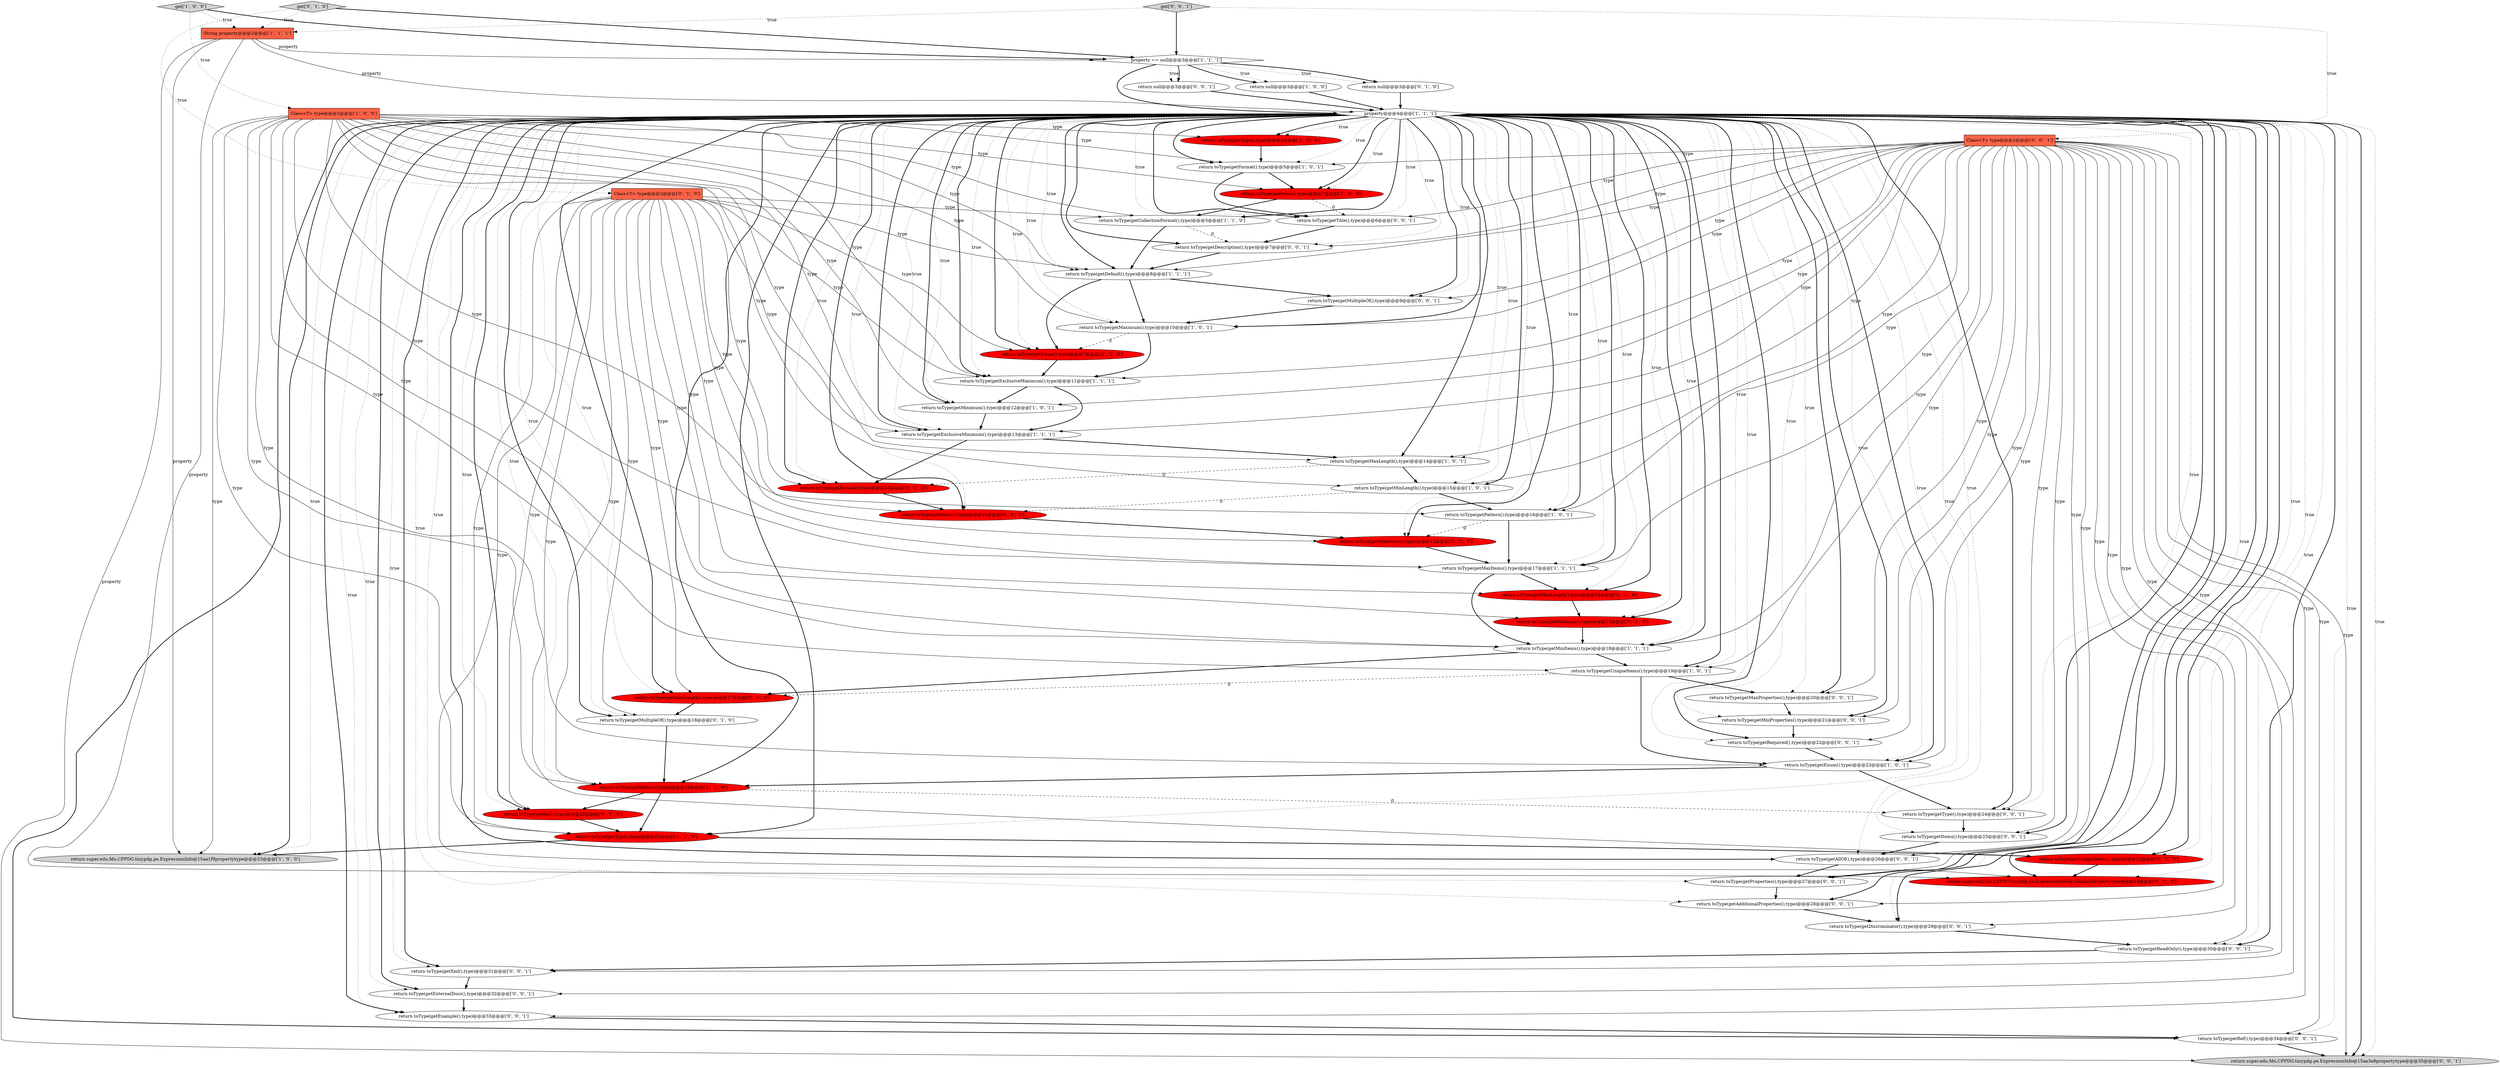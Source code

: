digraph {
28 [style = filled, label = "return toType(getMultipleOf(),type)@@@18@@@['0', '1', '0']", fillcolor = white, shape = ellipse image = "AAA0AAABBB2BBB"];
21 [style = filled, label = "get['1', '0', '0']", fillcolor = lightgray, shape = diamond image = "AAA0AAABBB1BBB"];
33 [style = filled, label = "return toType(getMaximum(),type)@@@12@@@['0', '1', '0']", fillcolor = red, shape = ellipse image = "AAA1AAABBB2BBB"];
44 [style = filled, label = "return toType(getAdditionalProperties(),type)@@@28@@@['0', '0', '1']", fillcolor = white, shape = ellipse image = "AAA0AAABBB3BBB"];
57 [style = filled, label = "return toType(getDescription(),type)@@@7@@@['0', '0', '1']", fillcolor = white, shape = ellipse image = "AAA0AAABBB3BBB"];
36 [style = filled, label = "return toType(getMinLength(),type)@@@17@@@['0', '1', '0']", fillcolor = red, shape = ellipse image = "AAA1AAABBB2BBB"];
20 [style = filled, label = "return toType(getPattern(),type)@@@19@@@['1', '1', '0']", fillcolor = red, shape = ellipse image = "AAA1AAABBB1BBB"];
30 [style = filled, label = "Class<T> type@@@2@@@['0', '1', '0']", fillcolor = tomato, shape = box image = "AAA0AAABBB2BBB"];
13 [style = filled, label = "property == null@@@3@@@['1', '1', '1']", fillcolor = white, shape = diamond image = "AAA0AAABBB1BBB"];
1 [style = filled, label = "return super.edu.fdu.CPPDG.tinypdg.pe.ExpressionInfo@15aa1f9propertytype@@@23@@@['1', '0', '0']", fillcolor = lightgray, shape = ellipse image = "AAA0AAABBB1BBB"];
16 [style = filled, label = "return toType(getMinimum(),type)@@@12@@@['1', '0', '1']", fillcolor = white, shape = ellipse image = "AAA0AAABBB1BBB"];
37 [style = filled, label = "return toType(getUniqueItems(),type)@@@22@@@['0', '1', '0']", fillcolor = red, shape = ellipse image = "AAA1AAABBB2BBB"];
56 [style = filled, label = "return toType(getMinProperties(),type)@@@21@@@['0', '0', '1']", fillcolor = white, shape = ellipse image = "AAA0AAABBB3BBB"];
29 [style = filled, label = "return toType(getMaxLength(),type)@@@14@@@['0', '1', '0']", fillcolor = red, shape = ellipse image = "AAA1AAABBB2BBB"];
6 [style = filled, label = "return toType(getCollectionFormat(),type)@@@5@@@['1', '1', '0']", fillcolor = white, shape = ellipse image = "AAA0AAABBB1BBB"];
58 [style = filled, label = "return toType(getMultipleOf(),type)@@@9@@@['0', '0', '1']", fillcolor = white, shape = ellipse image = "AAA0AAABBB3BBB"];
50 [style = filled, label = "return toType(getAllOf(),type)@@@26@@@['0', '0', '1']", fillcolor = white, shape = ellipse image = "AAA0AAABBB3BBB"];
8 [style = filled, label = "return toType(getType(),type)@@@5@@@['1', '0', '0']", fillcolor = red, shape = ellipse image = "AAA1AAABBB1BBB"];
45 [style = filled, label = "return toType(getReadOnly(),type)@@@30@@@['0', '0', '1']", fillcolor = white, shape = ellipse image = "AAA0AAABBB3BBB"];
48 [style = filled, label = "return toType(getExample(),type)@@@33@@@['0', '0', '1']", fillcolor = white, shape = ellipse image = "AAA0AAABBB3BBB"];
39 [style = filled, label = "return null@@@3@@@['0', '0', '1']", fillcolor = white, shape = ellipse image = "AAA0AAABBB3BBB"];
51 [style = filled, label = "return toType(getDiscriminator(),type)@@@29@@@['0', '0', '1']", fillcolor = white, shape = ellipse image = "AAA0AAABBB3BBB"];
43 [style = filled, label = "return toType(getTitle(),type)@@@6@@@['0', '0', '1']", fillcolor = white, shape = ellipse image = "AAA0AAABBB3BBB"];
42 [style = filled, label = "return toType(getRequired(),type)@@@22@@@['0', '0', '1']", fillcolor = white, shape = ellipse image = "AAA0AAABBB3BBB"];
32 [style = filled, label = "return toType(getRef(),type)@@@20@@@['0', '1', '0']", fillcolor = red, shape = ellipse image = "AAA1AAABBB2BBB"];
22 [style = filled, label = "String property@@@2@@@['1', '1', '1']", fillcolor = tomato, shape = box image = "AAA0AAABBB1BBB"];
31 [style = filled, label = "return toType(getItems(),type)@@@11@@@['0', '1', '0']", fillcolor = red, shape = ellipse image = "AAA1AAABBB2BBB"];
4 [style = filled, label = "return toType(getEnum(),type)@@@23@@@['1', '0', '1']", fillcolor = white, shape = ellipse image = "AAA0AAABBB1BBB"];
40 [style = filled, label = "return toType(getItems(),type)@@@25@@@['0', '0', '1']", fillcolor = white, shape = ellipse image = "AAA0AAABBB3BBB"];
5 [style = filled, label = "return toType(getExclusiveMinimum(),type)@@@13@@@['1', '1', '1']", fillcolor = white, shape = ellipse image = "AAA0AAABBB1BBB"];
35 [style = filled, label = "return toType(getMinimum(),type)@@@15@@@['0', '1', '0']", fillcolor = red, shape = ellipse image = "AAA1AAABBB2BBB"];
18 [style = filled, label = "return toType(getMinLength(),type)@@@15@@@['1', '0', '1']", fillcolor = white, shape = ellipse image = "AAA0AAABBB1BBB"];
27 [style = filled, label = "return null@@@3@@@['0', '1', '0']", fillcolor = white, shape = ellipse image = "AAA0AAABBB2BBB"];
38 [style = filled, label = "return toType(getEnum(),type)@@@7@@@['0', '1', '0']", fillcolor = red, shape = ellipse image = "AAA1AAABBB2BBB"];
54 [style = filled, label = "return toType(getMaxProperties(),type)@@@20@@@['0', '0', '1']", fillcolor = white, shape = ellipse image = "AAA0AAABBB3BBB"];
10 [style = filled, label = "return toType(getType(),type)@@@21@@@['1', '1', '0']", fillcolor = red, shape = ellipse image = "AAA1AAABBB1BBB"];
0 [style = filled, label = "return toType(getItems(),type)@@@7@@@['1', '0', '0']", fillcolor = red, shape = ellipse image = "AAA1AAABBB1BBB"];
17 [style = filled, label = "return toType(getMaxLength(),type)@@@14@@@['1', '0', '1']", fillcolor = white, shape = ellipse image = "AAA0AAABBB1BBB"];
25 [style = filled, label = "get['0', '1', '0']", fillcolor = lightgray, shape = diamond image = "AAA0AAABBB2BBB"];
3 [style = filled, label = "return toType(getMinItems(),type)@@@18@@@['1', '1', '1']", fillcolor = white, shape = ellipse image = "AAA0AAABBB1BBB"];
2 [style = filled, label = "return null@@@3@@@['1', '0', '0']", fillcolor = white, shape = ellipse image = "AAA0AAABBB1BBB"];
12 [style = filled, label = "return toType(getDefault(),type)@@@8@@@['1', '1', '1']", fillcolor = white, shape = ellipse image = "AAA0AAABBB1BBB"];
11 [style = filled, label = "return toType(getPattern(),type)@@@16@@@['1', '0', '1']", fillcolor = white, shape = ellipse image = "AAA0AAABBB1BBB"];
59 [style = filled, label = "return toType(getXml(),type)@@@31@@@['0', '0', '1']", fillcolor = white, shape = ellipse image = "AAA0AAABBB3BBB"];
26 [style = filled, label = "return toType(getFormat(),type)@@@10@@@['0', '1', '0']", fillcolor = red, shape = ellipse image = "AAA1AAABBB2BBB"];
15 [style = filled, label = "return toType(getMaxItems(),type)@@@17@@@['1', '1', '1']", fillcolor = white, shape = ellipse image = "AAA0AAABBB1BBB"];
47 [style = filled, label = "return toType(getType(),type)@@@24@@@['0', '0', '1']", fillcolor = white, shape = ellipse image = "AAA0AAABBB3BBB"];
49 [style = filled, label = "return toType(getProperties(),type)@@@27@@@['0', '0', '1']", fillcolor = white, shape = ellipse image = "AAA0AAABBB3BBB"];
7 [style = filled, label = "return toType(getMaximum(),type)@@@10@@@['1', '0', '1']", fillcolor = white, shape = ellipse image = "AAA0AAABBB1BBB"];
34 [style = filled, label = "return super.edu.fdu.CPPDG.tinypdg.pe.ExpressionInfo@15aa2a1propertytype@@@23@@@['0', '1', '0']", fillcolor = red, shape = ellipse image = "AAA1AAABBB2BBB"];
24 [style = filled, label = "property@@@4@@@['1', '1', '1']", fillcolor = white, shape = diamond image = "AAA0AAABBB1BBB"];
52 [style = filled, label = "return toType(getRef(),type)@@@34@@@['0', '0', '1']", fillcolor = white, shape = ellipse image = "AAA0AAABBB3BBB"];
23 [style = filled, label = "return toType(getUniqueItems(),type)@@@19@@@['1', '0', '1']", fillcolor = white, shape = ellipse image = "AAA0AAABBB1BBB"];
19 [style = filled, label = "Class<T> type@@@2@@@['1', '0', '0']", fillcolor = tomato, shape = box image = "AAA0AAABBB1BBB"];
53 [style = filled, label = "return toType(getExternalDocs(),type)@@@32@@@['0', '0', '1']", fillcolor = white, shape = ellipse image = "AAA0AAABBB3BBB"];
9 [style = filled, label = "return toType(getExclusiveMaximum(),type)@@@11@@@['1', '1', '1']", fillcolor = white, shape = ellipse image = "AAA0AAABBB1BBB"];
46 [style = filled, label = "Class<T> type@@@2@@@['0', '0', '1']", fillcolor = tomato, shape = box image = "AAA0AAABBB3BBB"];
14 [style = filled, label = "return toType(getFormat(),type)@@@5@@@['1', '0', '1']", fillcolor = white, shape = ellipse image = "AAA0AAABBB1BBB"];
41 [style = filled, label = "return super.edu.fdu.CPPDG.tinypdg.pe.ExpressionInfo@15aa3a9propertytype@@@35@@@['0', '0', '1']", fillcolor = lightgray, shape = ellipse image = "AAA0AAABBB3BBB"];
55 [style = filled, label = "get['0', '0', '1']", fillcolor = lightgray, shape = diamond image = "AAA0AAABBB3BBB"];
46->18 [style = solid, label="type"];
19->5 [style = solid, label="type"];
24->6 [style = dotted, label="true"];
24->12 [style = dotted, label="true"];
54->56 [style = bold, label=""];
46->50 [style = solid, label="type"];
46->59 [style = solid, label="type"];
13->27 [style = dotted, label="true"];
28->20 [style = bold, label=""];
46->42 [style = solid, label="type"];
19->18 [style = solid, label="type"];
11->33 [style = dashed, label="0"];
30->6 [style = solid, label="type"];
24->4 [style = dotted, label="true"];
30->32 [style = solid, label="type"];
24->17 [style = dotted, label="true"];
46->16 [style = solid, label="type"];
24->35 [style = dotted, label="true"];
24->32 [style = bold, label=""];
24->57 [style = bold, label=""];
24->43 [style = dotted, label="true"];
19->15 [style = solid, label="type"];
36->28 [style = bold, label=""];
24->58 [style = bold, label=""];
24->34 [style = bold, label=""];
24->33 [style = dotted, label="true"];
30->5 [style = solid, label="type"];
46->15 [style = solid, label="type"];
39->24 [style = bold, label=""];
55->13 [style = bold, label=""];
46->49 [style = solid, label="type"];
24->43 [style = bold, label=""];
12->7 [style = bold, label=""];
9->16 [style = bold, label=""];
19->7 [style = solid, label="type"];
46->5 [style = solid, label="type"];
7->9 [style = bold, label=""];
44->51 [style = bold, label=""];
48->52 [style = bold, label=""];
30->26 [style = solid, label="type"];
3->36 [style = bold, label=""];
30->3 [style = solid, label="type"];
12->38 [style = bold, label=""];
24->49 [style = bold, label=""];
24->11 [style = bold, label=""];
24->42 [style = dotted, label="true"];
19->3 [style = solid, label="type"];
24->17 [style = bold, label=""];
22->1 [style = solid, label="property"];
30->28 [style = solid, label="type"];
9->5 [style = bold, label=""];
46->44 [style = solid, label="type"];
24->3 [style = dotted, label="true"];
24->8 [style = dotted, label="true"];
24->57 [style = dotted, label="true"];
2->24 [style = bold, label=""];
20->47 [style = dashed, label="0"];
24->53 [style = bold, label=""];
24->5 [style = dotted, label="true"];
53->48 [style = bold, label=""];
21->13 [style = bold, label=""];
13->39 [style = dotted, label="true"];
24->10 [style = bold, label=""];
19->8 [style = solid, label="type"];
30->10 [style = solid, label="type"];
24->28 [style = bold, label=""];
40->50 [style = bold, label=""];
19->6 [style = solid, label="type"];
24->59 [style = bold, label=""];
30->36 [style = solid, label="type"];
46->17 [style = solid, label="type"];
33->15 [style = bold, label=""];
46->45 [style = solid, label="type"];
24->0 [style = bold, label=""];
30->38 [style = solid, label="type"];
30->31 [style = solid, label="type"];
18->11 [style = bold, label=""];
46->11 [style = solid, label="type"];
24->44 [style = bold, label=""];
45->59 [style = bold, label=""];
46->43 [style = solid, label="type"];
21->22 [style = dotted, label="true"];
46->58 [style = solid, label="type"];
19->1 [style = solid, label="type"];
24->38 [style = bold, label=""];
24->40 [style = bold, label=""];
46->41 [style = solid, label="type"];
5->17 [style = bold, label=""];
24->18 [style = bold, label=""];
32->10 [style = bold, label=""];
24->47 [style = bold, label=""];
14->43 [style = bold, label=""];
46->9 [style = solid, label="type"];
24->5 [style = bold, label=""];
50->49 [style = bold, label=""];
24->52 [style = dotted, label="true"];
24->20 [style = bold, label=""];
6->57 [style = dashed, label="0"];
19->12 [style = solid, label="type"];
55->22 [style = dotted, label="true"];
3->23 [style = bold, label=""];
19->17 [style = solid, label="type"];
24->26 [style = dotted, label="true"];
57->12 [style = bold, label=""];
24->59 [style = dotted, label="true"];
31->33 [style = bold, label=""];
19->9 [style = solid, label="type"];
24->0 [style = dotted, label="true"];
19->14 [style = solid, label="type"];
24->34 [style = dotted, label="true"];
7->38 [style = dashed, label="0"];
19->0 [style = solid, label="type"];
29->35 [style = bold, label=""];
46->23 [style = solid, label="type"];
24->8 [style = bold, label=""];
24->7 [style = bold, label=""];
10->1 [style = bold, label=""];
4->47 [style = bold, label=""];
24->58 [style = dotted, label="true"];
18->31 [style = dashed, label="0"];
24->3 [style = bold, label=""];
24->7 [style = dotted, label="true"];
15->29 [style = bold, label=""];
24->18 [style = dotted, label="true"];
46->3 [style = solid, label="type"];
24->51 [style = dotted, label="true"];
22->41 [style = solid, label="property"];
24->56 [style = bold, label=""];
19->11 [style = solid, label="type"];
24->12 [style = bold, label=""];
24->51 [style = bold, label=""];
46->14 [style = solid, label="type"];
23->54 [style = bold, label=""];
24->32 [style = dotted, label="true"];
13->24 [style = bold, label=""];
35->3 [style = bold, label=""];
24->49 [style = dotted, label="true"];
47->40 [style = bold, label=""];
24->47 [style = dotted, label="true"];
49->44 [style = bold, label=""];
30->35 [style = solid, label="type"];
52->41 [style = bold, label=""];
24->44 [style = dotted, label="true"];
38->9 [style = bold, label=""];
5->26 [style = bold, label=""];
30->29 [style = solid, label="type"];
30->37 [style = solid, label="type"];
8->14 [style = bold, label=""];
13->39 [style = bold, label=""];
0->43 [style = dashed, label="0"];
22->24 [style = solid, label="property"];
15->3 [style = bold, label=""];
19->10 [style = solid, label="type"];
24->16 [style = dotted, label="true"];
19->23 [style = solid, label="type"];
24->45 [style = bold, label=""];
24->41 [style = bold, label=""];
59->53 [style = bold, label=""];
13->2 [style = dotted, label="true"];
24->11 [style = dotted, label="true"];
24->33 [style = bold, label=""];
24->26 [style = bold, label=""];
42->4 [style = bold, label=""];
30->12 [style = solid, label="type"];
26->31 [style = bold, label=""];
13->27 [style = bold, label=""];
58->7 [style = bold, label=""];
24->23 [style = dotted, label="true"];
24->31 [style = bold, label=""];
51->45 [style = bold, label=""];
22->34 [style = solid, label="property"];
19->4 [style = solid, label="type"];
46->40 [style = solid, label="type"];
24->20 [style = dotted, label="true"];
46->51 [style = solid, label="type"];
4->20 [style = bold, label=""];
24->48 [style = dotted, label="true"];
16->5 [style = bold, label=""];
24->45 [style = dotted, label="true"];
27->24 [style = bold, label=""];
24->1 [style = bold, label=""];
24->40 [style = dotted, label="true"];
24->36 [style = dotted, label="true"];
24->9 [style = bold, label=""];
46->57 [style = solid, label="type"];
24->50 [style = bold, label=""];
13->2 [style = bold, label=""];
24->15 [style = bold, label=""];
24->23 [style = bold, label=""];
6->12 [style = bold, label=""];
10->37 [style = bold, label=""];
46->52 [style = solid, label="type"];
24->53 [style = dotted, label="true"];
24->1 [style = dotted, label="true"];
24->42 [style = bold, label=""];
24->41 [style = dotted, label="true"];
43->57 [style = bold, label=""];
24->14 [style = dotted, label="true"];
0->6 [style = bold, label=""];
24->35 [style = bold, label=""];
25->13 [style = bold, label=""];
24->56 [style = dotted, label="true"];
24->29 [style = dotted, label="true"];
24->31 [style = dotted, label="true"];
46->54 [style = solid, label="type"];
30->15 [style = solid, label="type"];
23->4 [style = bold, label=""];
24->9 [style = dotted, label="true"];
20->32 [style = bold, label=""];
46->53 [style = solid, label="type"];
30->34 [style = solid, label="type"];
24->29 [style = bold, label=""];
30->9 [style = solid, label="type"];
24->28 [style = dotted, label="true"];
11->15 [style = bold, label=""];
56->42 [style = bold, label=""];
24->54 [style = bold, label=""];
24->14 [style = bold, label=""];
20->10 [style = bold, label=""];
55->46 [style = dotted, label="true"];
24->10 [style = dotted, label="true"];
23->36 [style = dashed, label="0"];
24->16 [style = bold, label=""];
24->50 [style = dotted, label="true"];
24->36 [style = bold, label=""];
24->38 [style = dotted, label="true"];
24->4 [style = bold, label=""];
46->12 [style = solid, label="type"];
14->0 [style = bold, label=""];
19->16 [style = solid, label="type"];
19->20 [style = solid, label="type"];
37->34 [style = bold, label=""];
21->19 [style = dotted, label="true"];
24->15 [style = dotted, label="true"];
24->37 [style = bold, label=""];
24->37 [style = dotted, label="true"];
25->22 [style = dotted, label="true"];
46->47 [style = solid, label="type"];
24->54 [style = dotted, label="true"];
24->52 [style = bold, label=""];
17->26 [style = dashed, label="0"];
46->7 [style = solid, label="type"];
30->20 [style = solid, label="type"];
46->48 [style = solid, label="type"];
46->4 [style = solid, label="type"];
22->13 [style = solid, label="property"];
30->33 [style = solid, label="type"];
25->30 [style = dotted, label="true"];
24->6 [style = bold, label=""];
24->48 [style = bold, label=""];
17->18 [style = bold, label=""];
12->58 [style = bold, label=""];
46->56 [style = solid, label="type"];
}
